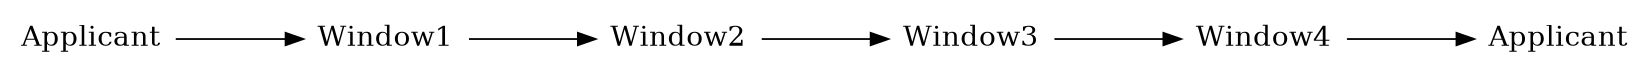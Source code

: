digraph G {
	size="11,8";
	compound=true;
	ranksep=1.0;
	rankdir=LR;
	node [shape=plaintext, fontsize=16, label=""];
	src_Applicant[label=Applicant];
	snk_Applicant[label=Applicant];
	Window1 [shape=none, label=Window1, image="node-single.png"];
	Window2 [shape=none, label=Window2, image="node-single.png"];
	Window3 [shape=none, label=Window3, image="node-single.png"];
	Window4 [shape=none, label=Window4, image="node-single.png"];
	src_Applicant ->	Window1 ->	Window2 ->	Window3 ->	Window4 ->	snk_Applicant;
}

